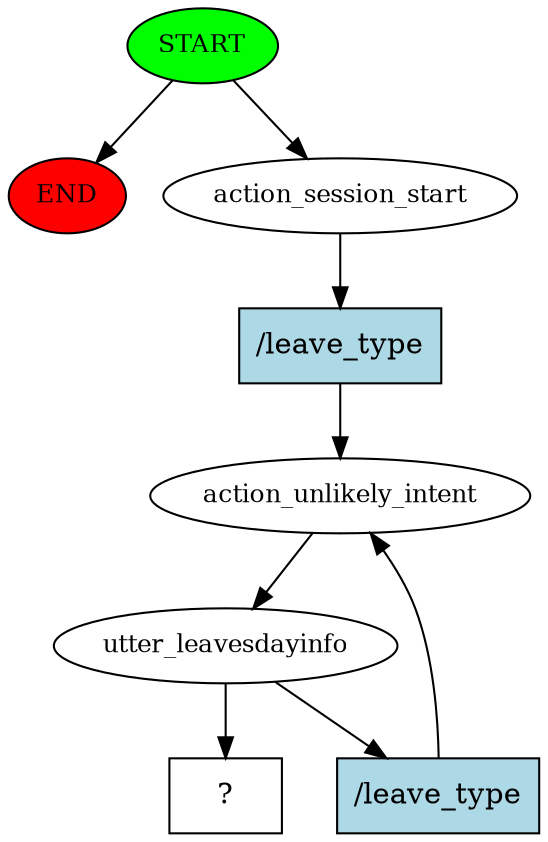 digraph  {
0 [class="start active", fillcolor=green, fontsize=12, label=START, style=filled];
"-1" [class=end, fillcolor=red, fontsize=12, label=END, style=filled];
1 [class=active, fontsize=12, label=action_session_start];
2 [class=active, fontsize=12, label=action_unlikely_intent];
3 [class=active, fontsize=12, label=utter_leavesdayinfo];
8 [class="intent dashed active", label="  ?  ", shape=rect];
9 [class="intent active", fillcolor=lightblue, label="/leave_type", shape=rect, style=filled];
10 [class="intent active", fillcolor=lightblue, label="/leave_type", shape=rect, style=filled];
0 -> "-1"  [class="", key=NONE, label=""];
0 -> 1  [class=active, key=NONE, label=""];
1 -> 9  [class=active, key=0];
2 -> 3  [class=active, key=NONE, label=""];
3 -> 8  [class=active, key=NONE, label=""];
3 -> 10  [class=active, key=0];
9 -> 2  [class=active, key=0];
10 -> 2  [class=active, key=0];
}
